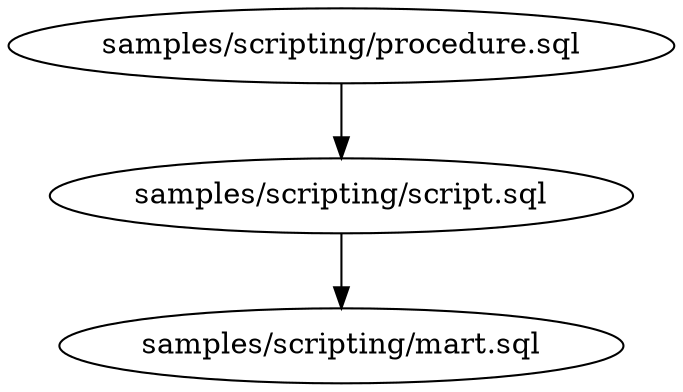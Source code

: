 digraph G {
0 [label="samples/scripting/mart.sql", shape="", type=query];
1 [label="samples/scripting/procedure.sql", shape="", type=query];
2 [label="samples/scripting/script.sql", shape="", type=query];
1->2 ;
2->0 ;
}
